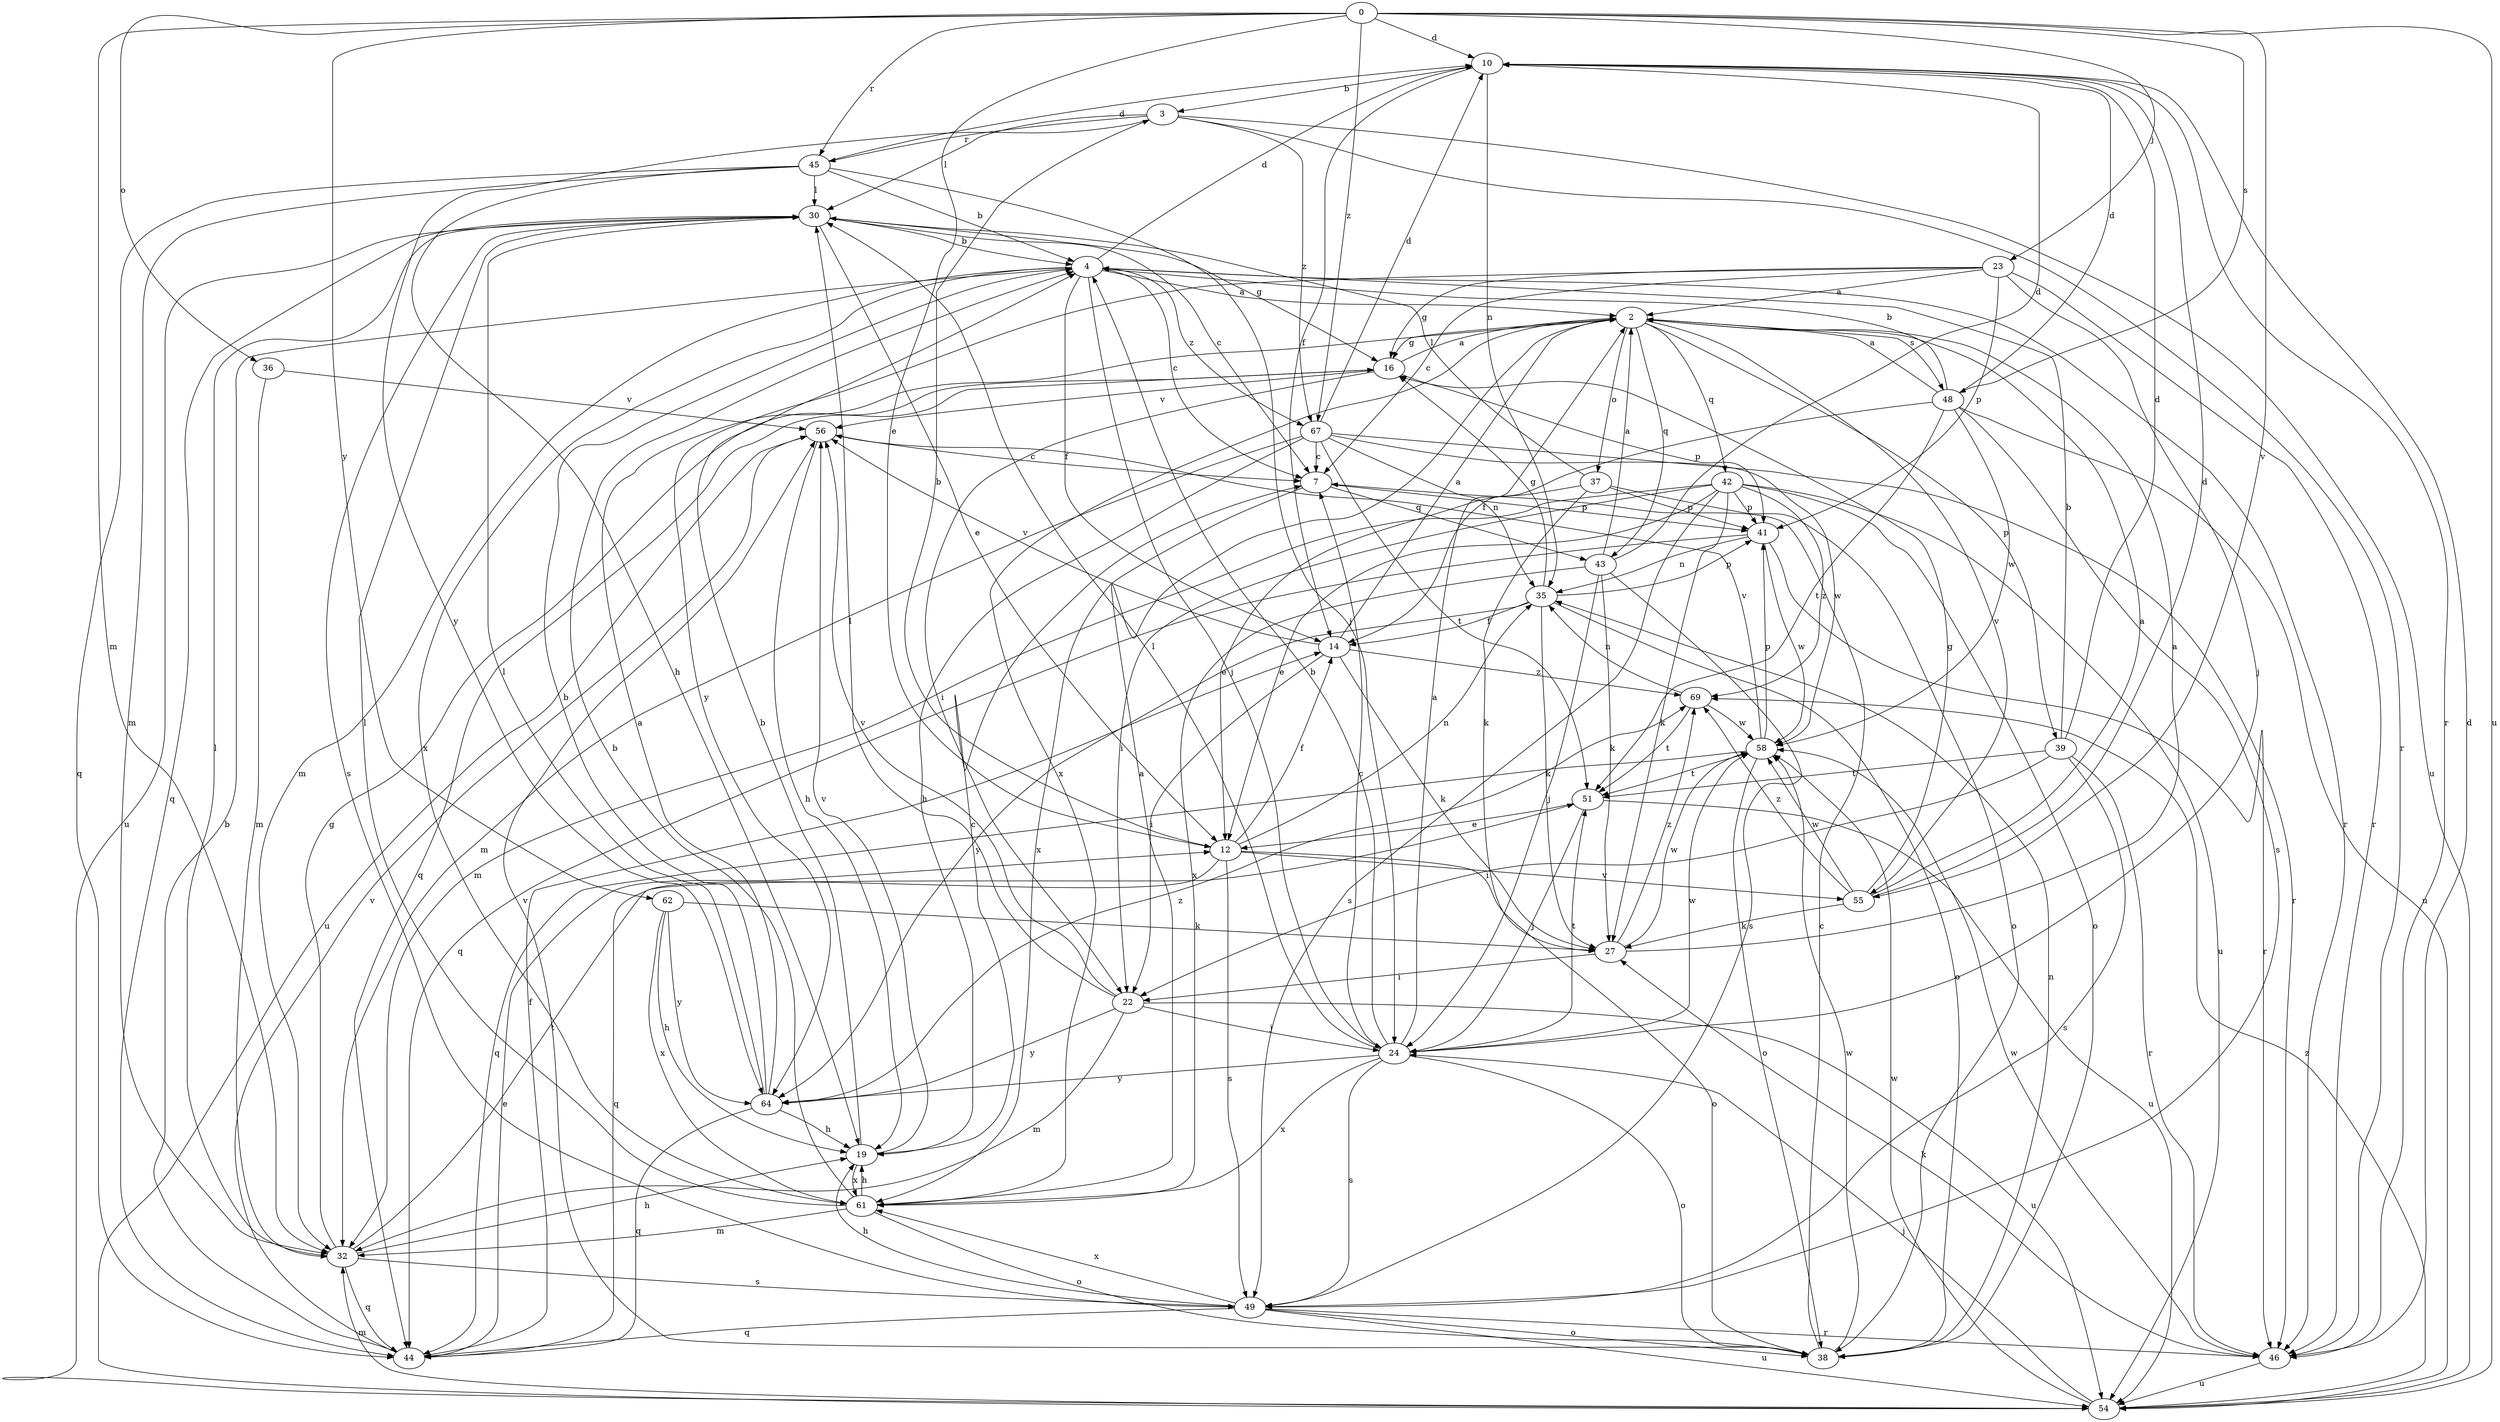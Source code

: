 strict digraph  {
0;
2;
3;
4;
7;
10;
12;
14;
16;
19;
22;
23;
24;
27;
30;
32;
35;
36;
37;
38;
39;
41;
42;
43;
44;
45;
46;
48;
49;
51;
54;
55;
56;
58;
61;
62;
64;
67;
69;
0 -> 10  [label=d];
0 -> 12  [label=e];
0 -> 23  [label=j];
0 -> 32  [label=m];
0 -> 36  [label=o];
0 -> 45  [label=r];
0 -> 48  [label=s];
0 -> 54  [label=u];
0 -> 55  [label=v];
0 -> 62  [label=y];
0 -> 67  [label=z];
2 -> 16  [label=g];
2 -> 37  [label=o];
2 -> 39  [label=p];
2 -> 42  [label=q];
2 -> 43  [label=q];
2 -> 48  [label=s];
2 -> 55  [label=v];
2 -> 61  [label=x];
3 -> 30  [label=l];
3 -> 45  [label=r];
3 -> 46  [label=r];
3 -> 54  [label=u];
3 -> 64  [label=y];
3 -> 67  [label=z];
4 -> 2  [label=a];
4 -> 7  [label=c];
4 -> 10  [label=d];
4 -> 14  [label=f];
4 -> 24  [label=j];
4 -> 32  [label=m];
4 -> 46  [label=r];
4 -> 61  [label=x];
4 -> 67  [label=z];
7 -> 41  [label=p];
7 -> 43  [label=q];
7 -> 61  [label=x];
10 -> 3  [label=b];
10 -> 14  [label=f];
10 -> 35  [label=n];
10 -> 46  [label=r];
12 -> 3  [label=b];
12 -> 14  [label=f];
12 -> 35  [label=n];
12 -> 38  [label=o];
12 -> 44  [label=q];
12 -> 49  [label=s];
12 -> 55  [label=v];
14 -> 2  [label=a];
14 -> 22  [label=i];
14 -> 27  [label=k];
14 -> 56  [label=v];
14 -> 69  [label=z];
16 -> 2  [label=a];
16 -> 22  [label=i];
16 -> 41  [label=p];
16 -> 44  [label=q];
16 -> 56  [label=v];
19 -> 4  [label=b];
19 -> 7  [label=c];
19 -> 56  [label=v];
19 -> 61  [label=x];
22 -> 24  [label=j];
22 -> 30  [label=l];
22 -> 32  [label=m];
22 -> 54  [label=u];
22 -> 56  [label=v];
22 -> 64  [label=y];
23 -> 2  [label=a];
23 -> 7  [label=c];
23 -> 16  [label=g];
23 -> 24  [label=j];
23 -> 41  [label=p];
23 -> 46  [label=r];
23 -> 64  [label=y];
24 -> 2  [label=a];
24 -> 4  [label=b];
24 -> 7  [label=c];
24 -> 30  [label=l];
24 -> 38  [label=o];
24 -> 49  [label=s];
24 -> 51  [label=t];
24 -> 58  [label=w];
24 -> 61  [label=x];
24 -> 64  [label=y];
27 -> 2  [label=a];
27 -> 22  [label=i];
27 -> 58  [label=w];
27 -> 69  [label=z];
30 -> 4  [label=b];
30 -> 7  [label=c];
30 -> 12  [label=e];
30 -> 16  [label=g];
30 -> 44  [label=q];
30 -> 49  [label=s];
30 -> 54  [label=u];
32 -> 16  [label=g];
32 -> 19  [label=h];
32 -> 30  [label=l];
32 -> 44  [label=q];
32 -> 49  [label=s];
32 -> 51  [label=t];
35 -> 14  [label=f];
35 -> 16  [label=g];
35 -> 27  [label=k];
35 -> 38  [label=o];
35 -> 41  [label=p];
35 -> 64  [label=y];
36 -> 32  [label=m];
36 -> 56  [label=v];
37 -> 12  [label=e];
37 -> 27  [label=k];
37 -> 30  [label=l];
37 -> 38  [label=o];
37 -> 41  [label=p];
38 -> 7  [label=c];
38 -> 35  [label=n];
38 -> 56  [label=v];
38 -> 58  [label=w];
39 -> 4  [label=b];
39 -> 10  [label=d];
39 -> 22  [label=i];
39 -> 46  [label=r];
39 -> 49  [label=s];
39 -> 51  [label=t];
41 -> 35  [label=n];
41 -> 44  [label=q];
41 -> 46  [label=r];
41 -> 58  [label=w];
42 -> 12  [label=e];
42 -> 22  [label=i];
42 -> 27  [label=k];
42 -> 32  [label=m];
42 -> 38  [label=o];
42 -> 41  [label=p];
42 -> 49  [label=s];
42 -> 54  [label=u];
42 -> 69  [label=z];
43 -> 2  [label=a];
43 -> 10  [label=d];
43 -> 24  [label=j];
43 -> 27  [label=k];
43 -> 49  [label=s];
43 -> 61  [label=x];
44 -> 4  [label=b];
44 -> 12  [label=e];
44 -> 14  [label=f];
44 -> 56  [label=v];
45 -> 4  [label=b];
45 -> 10  [label=d];
45 -> 19  [label=h];
45 -> 24  [label=j];
45 -> 30  [label=l];
45 -> 32  [label=m];
45 -> 44  [label=q];
46 -> 10  [label=d];
46 -> 27  [label=k];
46 -> 54  [label=u];
46 -> 58  [label=w];
48 -> 2  [label=a];
48 -> 4  [label=b];
48 -> 10  [label=d];
48 -> 14  [label=f];
48 -> 49  [label=s];
48 -> 51  [label=t];
48 -> 54  [label=u];
48 -> 58  [label=w];
49 -> 19  [label=h];
49 -> 38  [label=o];
49 -> 44  [label=q];
49 -> 46  [label=r];
49 -> 54  [label=u];
49 -> 61  [label=x];
51 -> 12  [label=e];
51 -> 24  [label=j];
51 -> 54  [label=u];
54 -> 24  [label=j];
54 -> 32  [label=m];
54 -> 58  [label=w];
54 -> 69  [label=z];
55 -> 2  [label=a];
55 -> 10  [label=d];
55 -> 16  [label=g];
55 -> 27  [label=k];
55 -> 58  [label=w];
55 -> 69  [label=z];
56 -> 7  [label=c];
56 -> 19  [label=h];
56 -> 54  [label=u];
58 -> 38  [label=o];
58 -> 41  [label=p];
58 -> 44  [label=q];
58 -> 51  [label=t];
58 -> 56  [label=v];
61 -> 2  [label=a];
61 -> 4  [label=b];
61 -> 19  [label=h];
61 -> 30  [label=l];
61 -> 32  [label=m];
61 -> 38  [label=o];
62 -> 19  [label=h];
62 -> 27  [label=k];
62 -> 61  [label=x];
62 -> 64  [label=y];
64 -> 2  [label=a];
64 -> 4  [label=b];
64 -> 19  [label=h];
64 -> 30  [label=l];
64 -> 44  [label=q];
64 -> 69  [label=z];
67 -> 7  [label=c];
67 -> 10  [label=d];
67 -> 19  [label=h];
67 -> 32  [label=m];
67 -> 35  [label=n];
67 -> 46  [label=r];
67 -> 51  [label=t];
67 -> 58  [label=w];
69 -> 35  [label=n];
69 -> 51  [label=t];
69 -> 58  [label=w];
}

